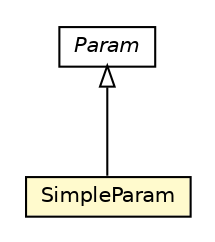 #!/usr/local/bin/dot
#
# Class diagram 
# Generated by UMLGraph version R5_6-24-gf6e263 (http://www.umlgraph.org/)
#

digraph G {
	edge [fontname="Helvetica",fontsize=10,labelfontname="Helvetica",labelfontsize=10];
	node [fontname="Helvetica",fontsize=10,shape=plaintext];
	nodesep=0.25;
	ranksep=0.5;
	// io.reinert.requestor.header.Param
	c20826 [label=<<table title="io.reinert.requestor.header.Param" border="0" cellborder="1" cellspacing="0" cellpadding="2" port="p" href="./Param.html">
		<tr><td><table border="0" cellspacing="0" cellpadding="1">
<tr><td align="center" balign="center"><font face="Helvetica-Oblique"> Param </font></td></tr>
		</table></td></tr>
		</table>>, URL="./Param.html", fontname="Helvetica", fontcolor="black", fontsize=10.0];
	// io.reinert.requestor.header.Param.SimpleParam
	c20827 [label=<<table title="io.reinert.requestor.header.Param.SimpleParam" border="0" cellborder="1" cellspacing="0" cellpadding="2" port="p" bgcolor="lemonChiffon" href="./Param.SimpleParam.html">
		<tr><td><table border="0" cellspacing="0" cellpadding="1">
<tr><td align="center" balign="center"> SimpleParam </td></tr>
		</table></td></tr>
		</table>>, URL="./Param.SimpleParam.html", fontname="Helvetica", fontcolor="black", fontsize=10.0];
	//io.reinert.requestor.header.Param.SimpleParam extends io.reinert.requestor.header.Param
	c20826:p -> c20827:p [dir=back,arrowtail=empty];
}

